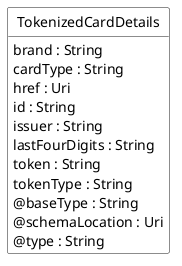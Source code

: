 @startuml
hide circle
hide methods
hide stereotype
show <<Enumeration>> stereotype
skinparam class {
   BackgroundColor<<Enumeration>> #E6F5F7
   BackgroundColor<<Ref>> #FFFFE0
   BackgroundColor<<Pivot>> #FFFFFFF
   BackgroundColor<<SimpleType>> #E2F0DA
   BackgroundColor #FCF2E3
}

class TokenizedCardDetails <<Pivot>> {
    brand : String
    cardType : String
    href : Uri
    id : String
    issuer : String
    lastFourDigits : String
    token : String
    tokenType : String
    @baseType : String
    @schemaLocation : Uri
    @type : String
}


@enduml